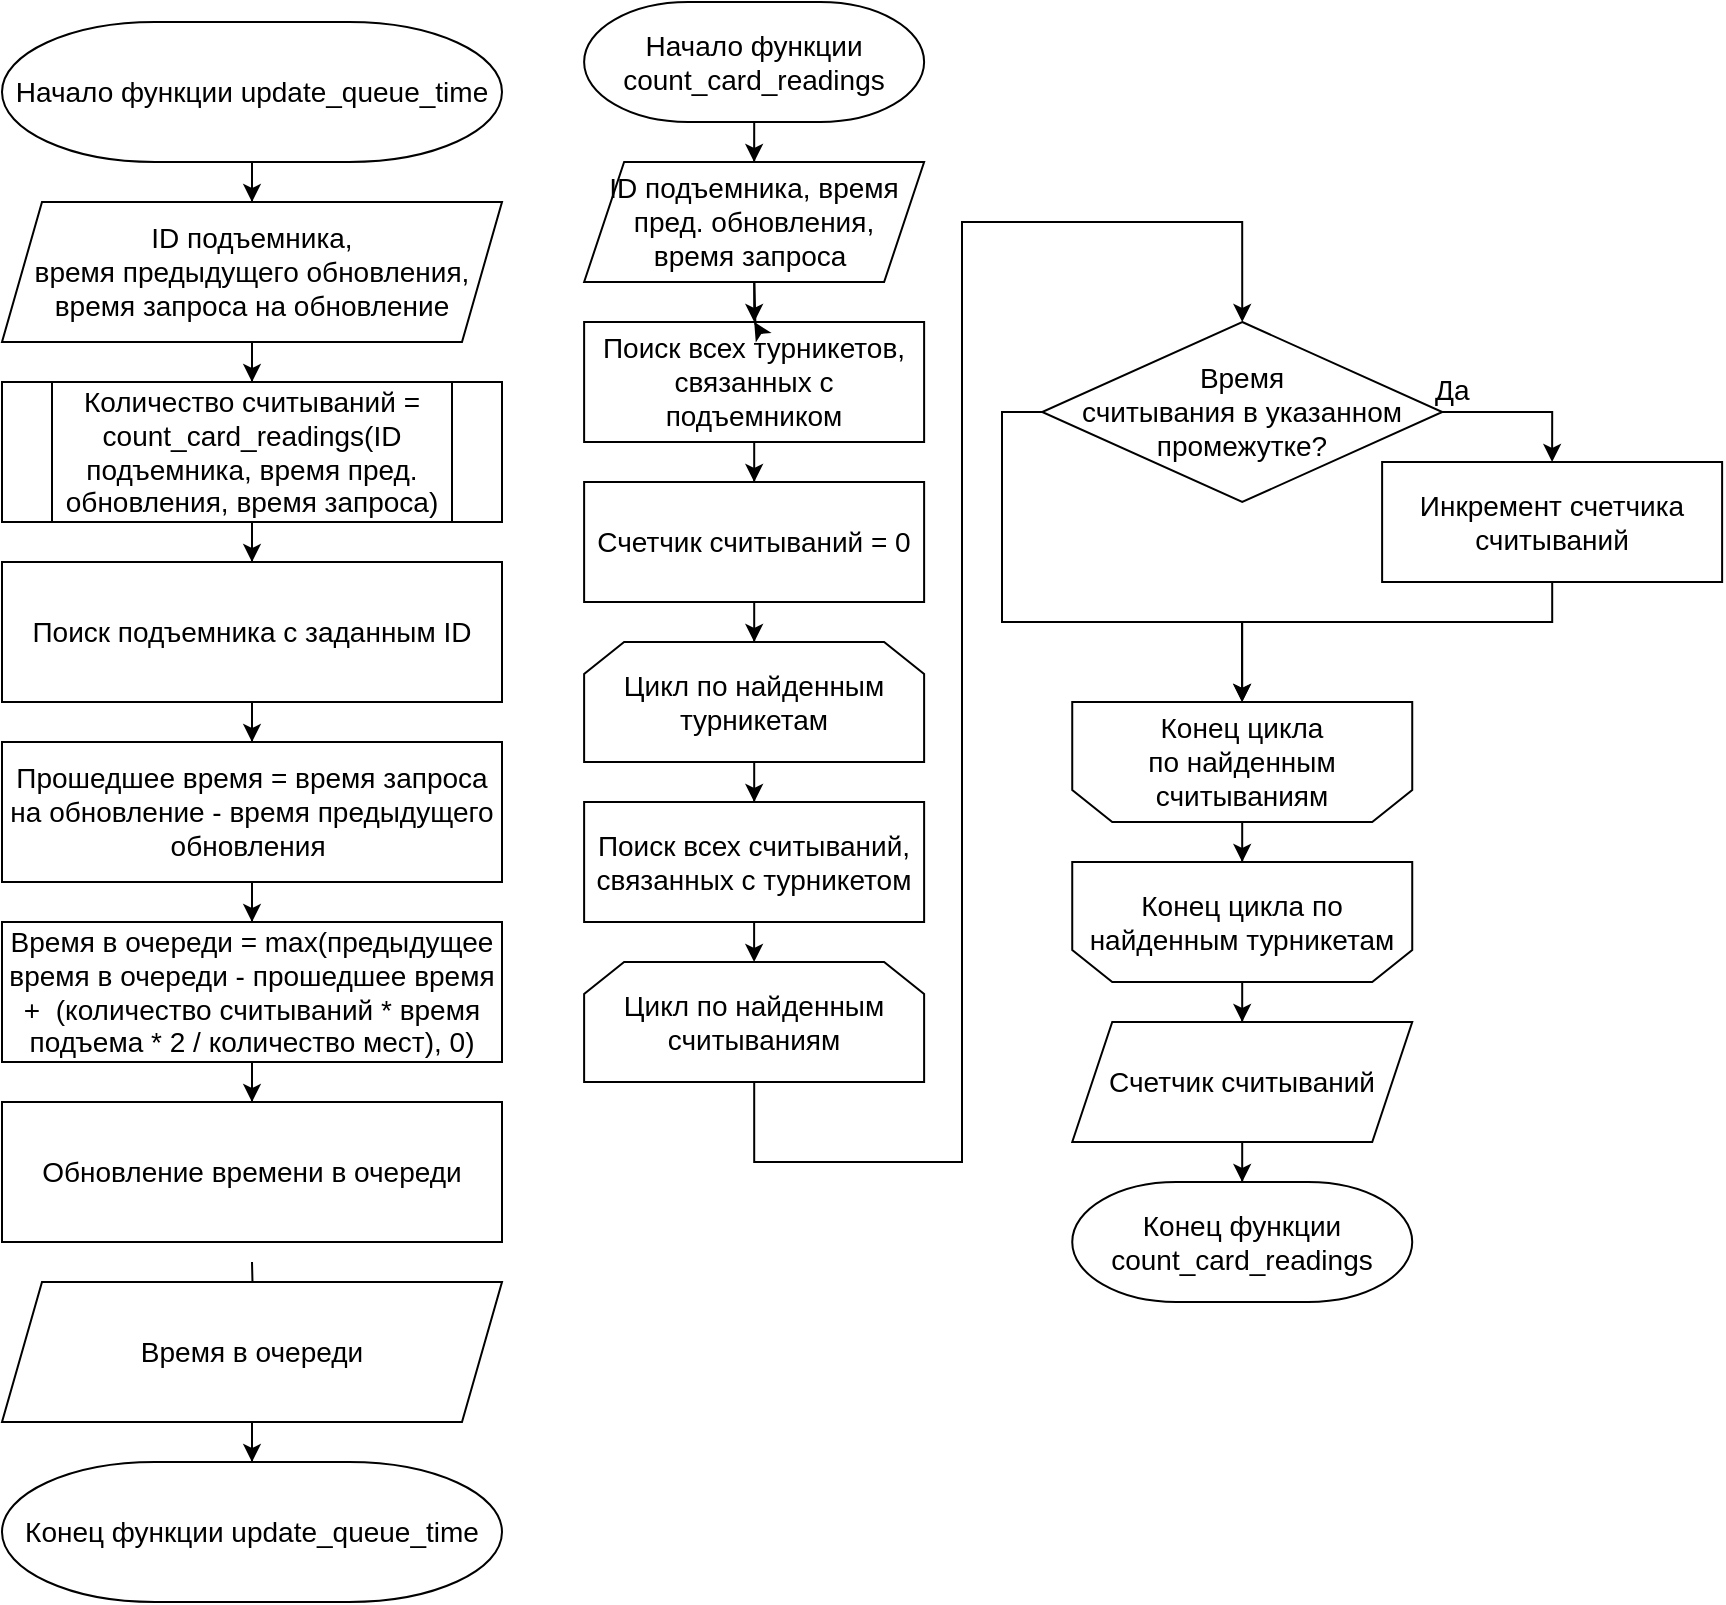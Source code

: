 <mxfile version="13.9.9" type="device"><diagram id="GbAxHkQEyQ_dzxyDIb_W" name="Страница 1"><mxGraphModel dx="1947" dy="1927" grid="1" gridSize="10" guides="1" tooltips="1" connect="1" arrows="1" fold="1" page="1" pageScale="1" pageWidth="827" pageHeight="1169" math="0" shadow="0"><root><mxCell id="0"/><mxCell id="1" parent="0"/><mxCell id="BpTDadCp4Vb3NlL2PFbQ-42" style="edgeStyle=orthogonalEdgeStyle;rounded=0;orthogonalLoop=1;jettySize=auto;html=1;entryX=0.5;entryY=0;entryDx=0;entryDy=0;fontSize=14;" parent="1" source="BpTDadCp4Vb3NlL2PFbQ-24" target="BpTDadCp4Vb3NlL2PFbQ-25" edge="1"><mxGeometry relative="1" as="geometry"/></mxCell><mxCell id="BpTDadCp4Vb3NlL2PFbQ-24" value="Начало функции count_card_readings" style="strokeWidth=1;shape=mxgraph.flowchart.terminator;whiteSpace=wrap;fontFamily=Helvetica;fontSize=14;fontStyle=0" parent="1" vertex="1"><mxGeometry x="271.06" y="-610" width="170" height="60" as="geometry"/></mxCell><mxCell id="BpTDadCp4Vb3NlL2PFbQ-43" style="edgeStyle=orthogonalEdgeStyle;rounded=0;orthogonalLoop=1;jettySize=auto;html=1;entryX=0.5;entryY=0;entryDx=0;entryDy=0;fontSize=14;" parent="1" source="BpTDadCp4Vb3NlL2PFbQ-25" edge="1"><mxGeometry relative="1" as="geometry"><mxPoint x="356.06" y="-450.0" as="targetPoint"/></mxGeometry></mxCell><mxCell id="BpTDadCp4Vb3NlL2PFbQ-25" value="ID подъемника, время&lt;br&gt;пред. обновления, &lt;br&gt;время запроса&amp;nbsp;" style="shape=parallelogram;perimeter=parallelogramPerimeter;whiteSpace=wrap;html=1;fixedSize=1;fontSize=14;" parent="1" vertex="1"><mxGeometry x="271.06" y="-530" width="170" height="60" as="geometry"/></mxCell><mxCell id="BpTDadCp4Vb3NlL2PFbQ-45" style="edgeStyle=orthogonalEdgeStyle;rounded=0;orthogonalLoop=1;jettySize=auto;html=1;fontSize=14;" parent="1" source="BpTDadCp4Vb3NlL2PFbQ-26" target="BpTDadCp4Vb3NlL2PFbQ-34" edge="1"><mxGeometry relative="1" as="geometry"/></mxCell><mxCell id="BpTDadCp4Vb3NlL2PFbQ-26" value="Поиск всех турникетов, связанных с подъемником" style="rounded=0;whiteSpace=wrap;strokeWidth=1;fontFamily=Helvetica;fontSize=14;fontStyle=0" parent="1" vertex="1"><mxGeometry x="271.06" y="-450" width="170" height="60" as="geometry"/></mxCell><mxCell id="BpTDadCp4Vb3NlL2PFbQ-47" style="edgeStyle=orthogonalEdgeStyle;rounded=0;orthogonalLoop=1;jettySize=auto;html=1;fontSize=14;" parent="1" source="BpTDadCp4Vb3NlL2PFbQ-28" target="BpTDadCp4Vb3NlL2PFbQ-35" edge="1"><mxGeometry relative="1" as="geometry"/></mxCell><mxCell id="BpTDadCp4Vb3NlL2PFbQ-28" value="&lt;span style=&quot;font-size: 14px&quot;&gt;Цикл по найденным турникетам&lt;/span&gt;" style="shape=loopLimit;whiteSpace=wrap;html=1;strokeWidth=1;fontSize=14;" parent="1" vertex="1"><mxGeometry x="271.06" y="-290" width="170" height="60" as="geometry"/></mxCell><mxCell id="BpTDadCp4Vb3NlL2PFbQ-52" style="edgeStyle=orthogonalEdgeStyle;rounded=0;orthogonalLoop=1;jettySize=auto;html=1;fontSize=14;" parent="1" source="BpTDadCp4Vb3NlL2PFbQ-29" target="BpTDadCp4Vb3NlL2PFbQ-51" edge="1"><mxGeometry relative="1" as="geometry"/></mxCell><mxCell id="BpTDadCp4Vb3NlL2PFbQ-29" value="&lt;span style=&quot;font-size: 14px&quot;&gt;Конец цикла&amp;nbsp;&lt;/span&gt;по найденным турникетам" style="shape=loopLimit;whiteSpace=wrap;html=1;strokeWidth=1;direction=west;fontSize=14;" parent="1" vertex="1"><mxGeometry x="515.12" y="-180" width="170" height="60" as="geometry"/></mxCell><mxCell id="BpTDadCp4Vb3NlL2PFbQ-44" style="edgeStyle=orthogonalEdgeStyle;rounded=0;orthogonalLoop=1;jettySize=auto;html=1;fontSize=14;" parent="1" target="BpTDadCp4Vb3NlL2PFbQ-26" edge="1"><mxGeometry relative="1" as="geometry"><mxPoint x="356.167" y="-470.0" as="sourcePoint"/></mxGeometry></mxCell><mxCell id="BpTDadCp4Vb3NlL2PFbQ-31" value="Да" style="edgeStyle=orthogonalEdgeStyle;rounded=0;orthogonalLoop=1;jettySize=auto;exitX=1;exitY=0.5;exitDx=0;exitDy=0;entryX=0.5;entryY=0;entryDx=0;entryDy=0;fontFamily=Helvetica;fontSize=14;fontStyle=0" parent="1" source="BpTDadCp4Vb3NlL2PFbQ-32" target="BpTDadCp4Vb3NlL2PFbQ-33" edge="1"><mxGeometry x="-0.9" y="12" relative="1" as="geometry"><mxPoint x="1" as="offset"/></mxGeometry></mxCell><mxCell id="BpTDadCp4Vb3NlL2PFbQ-39" style="edgeStyle=orthogonalEdgeStyle;rounded=0;orthogonalLoop=1;jettySize=auto;html=1;fontSize=14;exitX=0;exitY=0.5;exitDx=0;exitDy=0;" parent="1" source="BpTDadCp4Vb3NlL2PFbQ-32" target="BpTDadCp4Vb3NlL2PFbQ-37" edge="1"><mxGeometry relative="1" as="geometry"><Array as="points"><mxPoint x="480" y="-405"/><mxPoint x="480" y="-300"/><mxPoint x="600" y="-300"/></Array></mxGeometry></mxCell><mxCell id="BpTDadCp4Vb3NlL2PFbQ-32" value="Время &#10;считывания в указанном промежутке?" style="rhombus;whiteSpace=wrap;strokeWidth=1;fontFamily=Helvetica;fontSize=14;fontStyle=0" parent="1" vertex="1"><mxGeometry x="500.09" y="-450" width="200.06" height="90" as="geometry"/></mxCell><mxCell id="BpTDadCp4Vb3NlL2PFbQ-40" style="edgeStyle=orthogonalEdgeStyle;rounded=0;orthogonalLoop=1;jettySize=auto;html=1;entryX=0.5;entryY=1;entryDx=0;entryDy=0;fontSize=14;" parent="1" source="BpTDadCp4Vb3NlL2PFbQ-33" target="BpTDadCp4Vb3NlL2PFbQ-37" edge="1"><mxGeometry relative="1" as="geometry"><Array as="points"><mxPoint x="755" y="-300"/><mxPoint x="600" y="-300"/></Array></mxGeometry></mxCell><mxCell id="BpTDadCp4Vb3NlL2PFbQ-33" value="Инкремент счетчика считываний" style="rounded=0;whiteSpace=wrap;strokeWidth=1;fontFamily=Helvetica;fontSize=14;fontStyle=0" parent="1" vertex="1"><mxGeometry x="670.06" y="-380" width="170" height="60" as="geometry"/></mxCell><mxCell id="BpTDadCp4Vb3NlL2PFbQ-46" style="edgeStyle=orthogonalEdgeStyle;rounded=0;orthogonalLoop=1;jettySize=auto;html=1;fontSize=14;" parent="1" source="BpTDadCp4Vb3NlL2PFbQ-34" target="BpTDadCp4Vb3NlL2PFbQ-28" edge="1"><mxGeometry relative="1" as="geometry"/></mxCell><mxCell id="BpTDadCp4Vb3NlL2PFbQ-34" value="Счетчик считываний = 0" style="rounded=0;whiteSpace=wrap;strokeWidth=1;fontFamily=Helvetica;fontSize=14;fontStyle=0" parent="1" vertex="1"><mxGeometry x="271.06" y="-370" width="170" height="60" as="geometry"/></mxCell><mxCell id="BpTDadCp4Vb3NlL2PFbQ-55" style="edgeStyle=orthogonalEdgeStyle;rounded=0;orthogonalLoop=1;jettySize=auto;html=1;exitX=0.5;exitY=1;exitDx=0;exitDy=0;entryX=0.5;entryY=0;entryDx=0;entryDy=0;fontSize=14;" parent="1" source="BpTDadCp4Vb3NlL2PFbQ-35" target="BpTDadCp4Vb3NlL2PFbQ-36" edge="1"><mxGeometry relative="1" as="geometry"/></mxCell><mxCell id="BpTDadCp4Vb3NlL2PFbQ-35" value="Поиск всех считываний, связанных с турникетом" style="rounded=0;whiteSpace=wrap;strokeWidth=1;fontFamily=Helvetica;fontSize=14;fontStyle=0" parent="1" vertex="1"><mxGeometry x="271.06" y="-210" width="170" height="60" as="geometry"/></mxCell><mxCell id="BpTDadCp4Vb3NlL2PFbQ-48" style="edgeStyle=orthogonalEdgeStyle;rounded=0;orthogonalLoop=1;jettySize=auto;html=1;fontSize=14;entryX=0.5;entryY=0;entryDx=0;entryDy=0;" parent="1" source="BpTDadCp4Vb3NlL2PFbQ-36" target="BpTDadCp4Vb3NlL2PFbQ-32" edge="1"><mxGeometry relative="1" as="geometry"><Array as="points"><mxPoint x="356" y="-30"/><mxPoint x="460" y="-30"/><mxPoint x="460" y="-500"/><mxPoint x="600" y="-500"/></Array><mxPoint x="600.059" y="-530" as="targetPoint"/></mxGeometry></mxCell><mxCell id="BpTDadCp4Vb3NlL2PFbQ-36" value="&lt;span style=&quot;font-size: 14px&quot;&gt;Цикл по найденным считываниям&lt;/span&gt;" style="shape=loopLimit;whiteSpace=wrap;html=1;strokeWidth=1;fontSize=14;" parent="1" vertex="1"><mxGeometry x="271.06" y="-130" width="170" height="60" as="geometry"/></mxCell><mxCell id="BpTDadCp4Vb3NlL2PFbQ-50" style="edgeStyle=orthogonalEdgeStyle;rounded=0;orthogonalLoop=1;jettySize=auto;html=1;fontSize=14;" parent="1" source="BpTDadCp4Vb3NlL2PFbQ-37" target="BpTDadCp4Vb3NlL2PFbQ-29" edge="1"><mxGeometry relative="1" as="geometry"/></mxCell><mxCell id="BpTDadCp4Vb3NlL2PFbQ-37" value="&lt;span style=&quot;font-size: 14px&quot;&gt;Конец цикла по&amp;nbsp;&lt;/span&gt;найденным считываниям" style="shape=loopLimit;whiteSpace=wrap;html=1;strokeWidth=1;direction=west;fontSize=14;" parent="1" vertex="1"><mxGeometry x="515.12" y="-260" width="170" height="60" as="geometry"/></mxCell><mxCell id="BpTDadCp4Vb3NlL2PFbQ-54" style="edgeStyle=orthogonalEdgeStyle;rounded=0;orthogonalLoop=1;jettySize=auto;html=1;fontSize=14;" parent="1" source="BpTDadCp4Vb3NlL2PFbQ-51" target="BpTDadCp4Vb3NlL2PFbQ-53" edge="1"><mxGeometry relative="1" as="geometry"/></mxCell><mxCell id="BpTDadCp4Vb3NlL2PFbQ-51" value="Счетчик считываний" style="shape=parallelogram;perimeter=parallelogramPerimeter;whiteSpace=wrap;html=1;fixedSize=1;fontSize=14;" parent="1" vertex="1"><mxGeometry x="515.12" y="-100" width="170" height="60" as="geometry"/></mxCell><mxCell id="BpTDadCp4Vb3NlL2PFbQ-53" value="Конец функции count_card_readings" style="strokeWidth=1;shape=mxgraph.flowchart.terminator;whiteSpace=wrap;fontFamily=Helvetica;fontSize=14;fontStyle=0" parent="1" vertex="1"><mxGeometry x="515.12" y="-20" width="170" height="60" as="geometry"/></mxCell><mxCell id="BpTDadCp4Vb3NlL2PFbQ-64" style="edgeStyle=orthogonalEdgeStyle;rounded=0;orthogonalLoop=1;jettySize=auto;html=1;fontSize=14;" parent="1" source="BpTDadCp4Vb3NlL2PFbQ-56" target="BpTDadCp4Vb3NlL2PFbQ-57" edge="1"><mxGeometry relative="1" as="geometry"/></mxCell><mxCell id="BpTDadCp4Vb3NlL2PFbQ-56" value="Начало функции update_queue_time" style="strokeWidth=1;shape=mxgraph.flowchart.terminator;whiteSpace=wrap;fontFamily=Helvetica;fontSize=14;fontStyle=0" parent="1" vertex="1"><mxGeometry x="-20" y="-600" width="250" height="70" as="geometry"/></mxCell><mxCell id="BpTDadCp4Vb3NlL2PFbQ-65" style="edgeStyle=orthogonalEdgeStyle;rounded=0;orthogonalLoop=1;jettySize=auto;html=1;fontSize=14;" parent="1" source="BpTDadCp4Vb3NlL2PFbQ-57" target="BpTDadCp4Vb3NlL2PFbQ-59" edge="1"><mxGeometry relative="1" as="geometry"/></mxCell><mxCell id="BpTDadCp4Vb3NlL2PFbQ-57" value="ID подъемника, &lt;br style=&quot;font-size: 14px&quot;&gt;время предыдущего обновления, время запроса на обновление" style="shape=parallelogram;perimeter=parallelogramPerimeter;whiteSpace=wrap;html=1;fixedSize=1;fontSize=14;" parent="1" vertex="1"><mxGeometry x="-20" y="-510" width="250" height="70" as="geometry"/></mxCell><mxCell id="BpTDadCp4Vb3NlL2PFbQ-66" style="edgeStyle=orthogonalEdgeStyle;rounded=0;orthogonalLoop=1;jettySize=auto;html=1;fontSize=14;" parent="1" source="BpTDadCp4Vb3NlL2PFbQ-70" target="BpTDadCp4Vb3NlL2PFbQ-61" edge="1"><mxGeometry relative="1" as="geometry"/></mxCell><mxCell id="BpTDadCp4Vb3NlL2PFbQ-59" value="Количество считываний = count_card_readings(ID подъемника, время пред. обновления, время запроса)" style="shape=process;whiteSpace=wrap;backgroundOutline=1;fontFamily=Helvetica;fontSize=14;fontStyle=0" parent="1" vertex="1"><mxGeometry x="-20" y="-420" width="250" height="70" as="geometry"/></mxCell><mxCell id="BpTDadCp4Vb3NlL2PFbQ-68" style="edgeStyle=orthogonalEdgeStyle;rounded=0;orthogonalLoop=1;jettySize=auto;html=1;fontSize=14;" parent="1" target="BpTDadCp4Vb3NlL2PFbQ-62" edge="1"><mxGeometry relative="1" as="geometry"><mxPoint x="105.0" y="20" as="sourcePoint"/></mxGeometry></mxCell><mxCell id="BpTDadCp4Vb3NlL2PFbQ-60" value="Время в очереди = max(предыдущее время в очереди - прошедшее время +  (количество считываний * время подъема * 2 / количество мест), 0)" style="rounded=0;whiteSpace=wrap;strokeWidth=1;fontFamily=Helvetica;fontSize=14;fontStyle=0" parent="1" vertex="1"><mxGeometry x="-20" y="-150" width="250" height="70" as="geometry"/></mxCell><mxCell id="BpTDadCp4Vb3NlL2PFbQ-67" style="edgeStyle=orthogonalEdgeStyle;rounded=0;orthogonalLoop=1;jettySize=auto;html=1;fontSize=14;" parent="1" source="BpTDadCp4Vb3NlL2PFbQ-61" target="BpTDadCp4Vb3NlL2PFbQ-60" edge="1"><mxGeometry relative="1" as="geometry"/></mxCell><mxCell id="BpTDadCp4Vb3NlL2PFbQ-61" value="Прошедшее время = время запроса на обновление - время предыдущего обновления " style="rounded=0;whiteSpace=wrap;strokeWidth=1;fontFamily=Helvetica;fontSize=14;fontStyle=0" parent="1" vertex="1"><mxGeometry x="-20" y="-240" width="250" height="70" as="geometry"/></mxCell><mxCell id="BpTDadCp4Vb3NlL2PFbQ-69" style="edgeStyle=orthogonalEdgeStyle;rounded=0;orthogonalLoop=1;jettySize=auto;html=1;fontSize=14;" parent="1" source="BpTDadCp4Vb3NlL2PFbQ-62" target="BpTDadCp4Vb3NlL2PFbQ-63" edge="1"><mxGeometry relative="1" as="geometry"/></mxCell><mxCell id="BpTDadCp4Vb3NlL2PFbQ-62" value="Время в очереди" style="shape=parallelogram;perimeter=parallelogramPerimeter;whiteSpace=wrap;html=1;fixedSize=1;fontSize=14;" parent="1" vertex="1"><mxGeometry x="-20" y="30" width="250" height="70" as="geometry"/></mxCell><mxCell id="BpTDadCp4Vb3NlL2PFbQ-63" value="Конец функции update_queue_time" style="strokeWidth=1;shape=mxgraph.flowchart.terminator;whiteSpace=wrap;fontFamily=Helvetica;fontSize=14;fontStyle=0" parent="1" vertex="1"><mxGeometry x="-20" y="120" width="250" height="70" as="geometry"/></mxCell><mxCell id="BpTDadCp4Vb3NlL2PFbQ-70" value="Поиск подъемника с заданным ID" style="rounded=0;whiteSpace=wrap;strokeWidth=1;fontFamily=Helvetica;fontSize=14;fontStyle=0" parent="1" vertex="1"><mxGeometry x="-20" y="-330" width="250" height="70" as="geometry"/></mxCell><mxCell id="BpTDadCp4Vb3NlL2PFbQ-71" style="edgeStyle=orthogonalEdgeStyle;rounded=0;orthogonalLoop=1;jettySize=auto;html=1;fontSize=14;" parent="1" source="BpTDadCp4Vb3NlL2PFbQ-59" target="BpTDadCp4Vb3NlL2PFbQ-70" edge="1"><mxGeometry relative="1" as="geometry"><mxPoint x="105" y="-350.0" as="sourcePoint"/><mxPoint x="105" y="-260.0" as="targetPoint"/></mxGeometry></mxCell><mxCell id="BpTDadCp4Vb3NlL2PFbQ-72" value="Обновление времени в очереди" style="rounded=0;whiteSpace=wrap;strokeWidth=1;fontFamily=Helvetica;fontSize=14;fontStyle=0" parent="1" vertex="1"><mxGeometry x="-20" y="-60" width="250" height="70" as="geometry"/></mxCell><mxCell id="BpTDadCp4Vb3NlL2PFbQ-73" style="edgeStyle=orthogonalEdgeStyle;rounded=0;orthogonalLoop=1;jettySize=auto;html=1;fontSize=14;" parent="1" source="BpTDadCp4Vb3NlL2PFbQ-60" target="BpTDadCp4Vb3NlL2PFbQ-72" edge="1"><mxGeometry relative="1" as="geometry"><mxPoint x="105" y="-80" as="sourcePoint"/><mxPoint x="105" y="10" as="targetPoint"/></mxGeometry></mxCell></root></mxGraphModel></diagram></mxfile>
